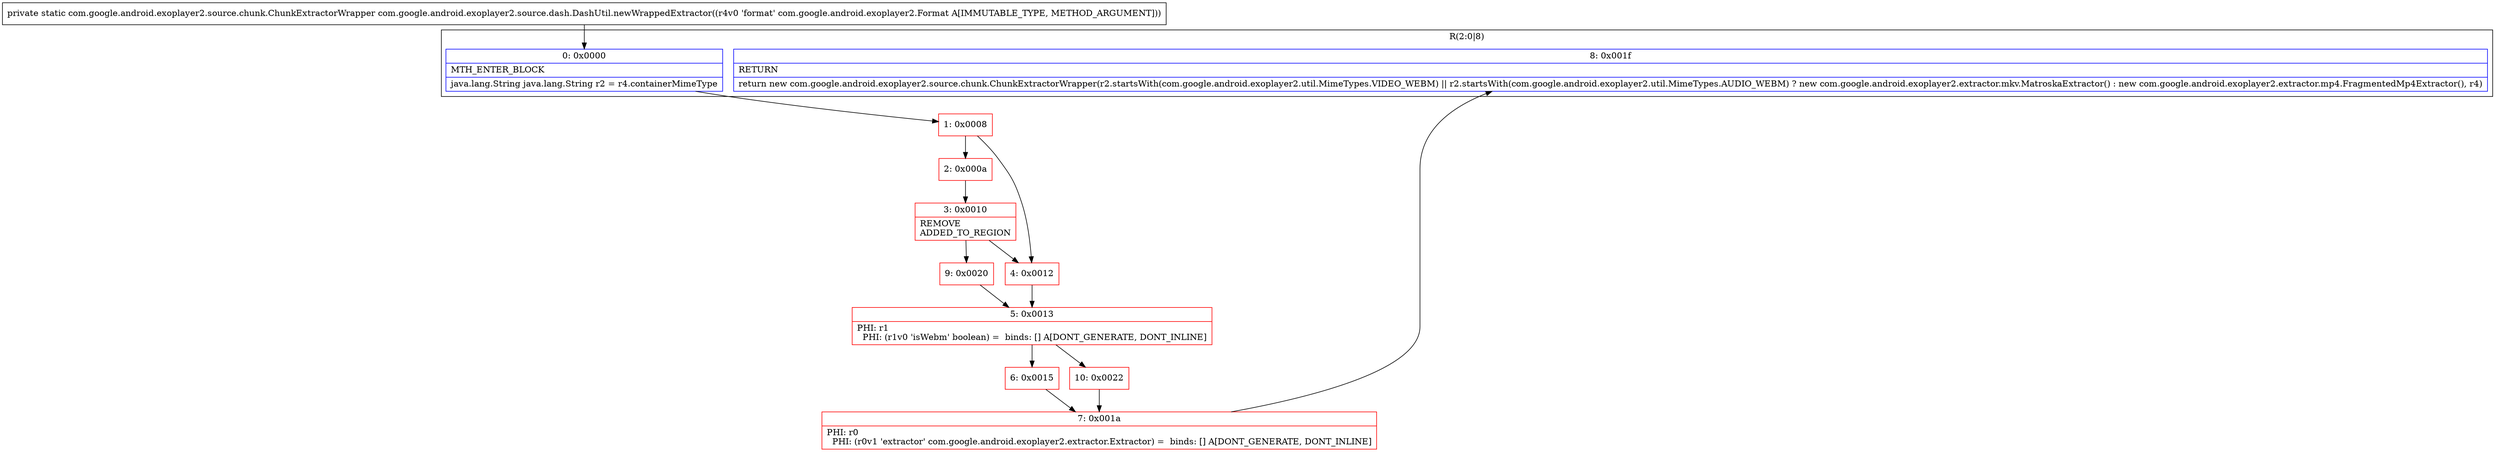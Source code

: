 digraph "CFG forcom.google.android.exoplayer2.source.dash.DashUtil.newWrappedExtractor(Lcom\/google\/android\/exoplayer2\/Format;)Lcom\/google\/android\/exoplayer2\/source\/chunk\/ChunkExtractorWrapper;" {
subgraph cluster_Region_1596375384 {
label = "R(2:0|8)";
node [shape=record,color=blue];
Node_0 [shape=record,label="{0\:\ 0x0000|MTH_ENTER_BLOCK\l|java.lang.String java.lang.String r2 = r4.containerMimeType\l}"];
Node_8 [shape=record,label="{8\:\ 0x001f|RETURN\l|return new com.google.android.exoplayer2.source.chunk.ChunkExtractorWrapper(r2.startsWith(com.google.android.exoplayer2.util.MimeTypes.VIDEO_WEBM) \|\| r2.startsWith(com.google.android.exoplayer2.util.MimeTypes.AUDIO_WEBM) ? new com.google.android.exoplayer2.extractor.mkv.MatroskaExtractor() : new com.google.android.exoplayer2.extractor.mp4.FragmentedMp4Extractor(), r4)\l}"];
}
Node_1 [shape=record,color=red,label="{1\:\ 0x0008}"];
Node_2 [shape=record,color=red,label="{2\:\ 0x000a}"];
Node_3 [shape=record,color=red,label="{3\:\ 0x0010|REMOVE\lADDED_TO_REGION\l}"];
Node_4 [shape=record,color=red,label="{4\:\ 0x0012}"];
Node_5 [shape=record,color=red,label="{5\:\ 0x0013|PHI: r1 \l  PHI: (r1v0 'isWebm' boolean) =  binds: [] A[DONT_GENERATE, DONT_INLINE]\l}"];
Node_6 [shape=record,color=red,label="{6\:\ 0x0015}"];
Node_7 [shape=record,color=red,label="{7\:\ 0x001a|PHI: r0 \l  PHI: (r0v1 'extractor' com.google.android.exoplayer2.extractor.Extractor) =  binds: [] A[DONT_GENERATE, DONT_INLINE]\l}"];
Node_9 [shape=record,color=red,label="{9\:\ 0x0020}"];
Node_10 [shape=record,color=red,label="{10\:\ 0x0022}"];
MethodNode[shape=record,label="{private static com.google.android.exoplayer2.source.chunk.ChunkExtractorWrapper com.google.android.exoplayer2.source.dash.DashUtil.newWrappedExtractor((r4v0 'format' com.google.android.exoplayer2.Format A[IMMUTABLE_TYPE, METHOD_ARGUMENT])) }"];
MethodNode -> Node_0;
Node_0 -> Node_1;
Node_1 -> Node_2;
Node_1 -> Node_4;
Node_2 -> Node_3;
Node_3 -> Node_4;
Node_3 -> Node_9;
Node_4 -> Node_5;
Node_5 -> Node_6;
Node_5 -> Node_10;
Node_6 -> Node_7;
Node_7 -> Node_8;
Node_9 -> Node_5;
Node_10 -> Node_7;
}

